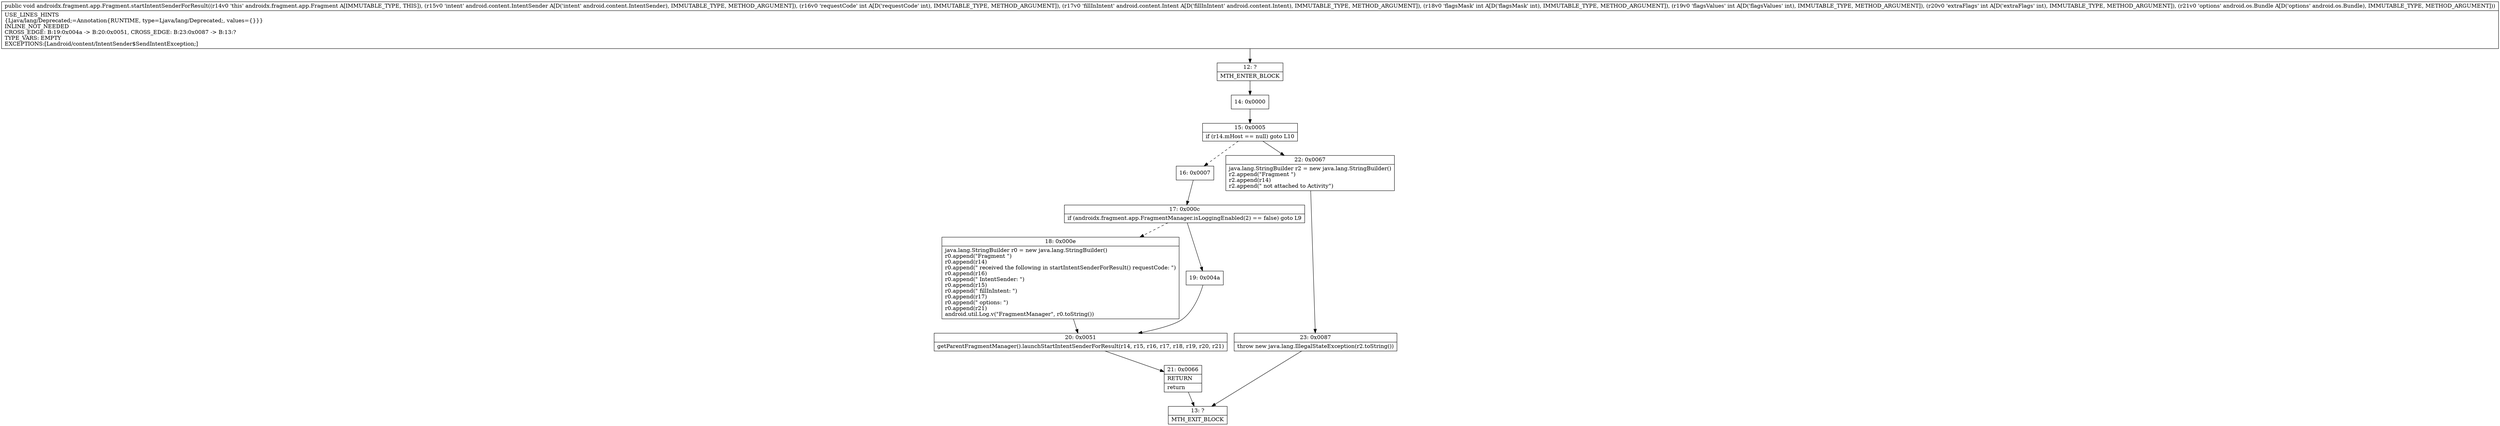 digraph "CFG forandroidx.fragment.app.Fragment.startIntentSenderForResult(Landroid\/content\/IntentSender;ILandroid\/content\/Intent;IIILandroid\/os\/Bundle;)V" {
Node_12 [shape=record,label="{12\:\ ?|MTH_ENTER_BLOCK\l}"];
Node_14 [shape=record,label="{14\:\ 0x0000}"];
Node_15 [shape=record,label="{15\:\ 0x0005|if (r14.mHost == null) goto L10\l}"];
Node_16 [shape=record,label="{16\:\ 0x0007}"];
Node_17 [shape=record,label="{17\:\ 0x000c|if (androidx.fragment.app.FragmentManager.isLoggingEnabled(2) == false) goto L9\l}"];
Node_18 [shape=record,label="{18\:\ 0x000e|java.lang.StringBuilder r0 = new java.lang.StringBuilder()\lr0.append(\"Fragment \")\lr0.append(r14)\lr0.append(\" received the following in startIntentSenderForResult() requestCode: \")\lr0.append(r16)\lr0.append(\" IntentSender: \")\lr0.append(r15)\lr0.append(\" fillInIntent: \")\lr0.append(r17)\lr0.append(\" options: \")\lr0.append(r21)\landroid.util.Log.v(\"FragmentManager\", r0.toString())\l}"];
Node_20 [shape=record,label="{20\:\ 0x0051|getParentFragmentManager().launchStartIntentSenderForResult(r14, r15, r16, r17, r18, r19, r20, r21)\l}"];
Node_21 [shape=record,label="{21\:\ 0x0066|RETURN\l|return\l}"];
Node_13 [shape=record,label="{13\:\ ?|MTH_EXIT_BLOCK\l}"];
Node_19 [shape=record,label="{19\:\ 0x004a}"];
Node_22 [shape=record,label="{22\:\ 0x0067|java.lang.StringBuilder r2 = new java.lang.StringBuilder()\lr2.append(\"Fragment \")\lr2.append(r14)\lr2.append(\" not attached to Activity\")\l}"];
Node_23 [shape=record,label="{23\:\ 0x0087|throw new java.lang.IllegalStateException(r2.toString())\l}"];
MethodNode[shape=record,label="{public void androidx.fragment.app.Fragment.startIntentSenderForResult((r14v0 'this' androidx.fragment.app.Fragment A[IMMUTABLE_TYPE, THIS]), (r15v0 'intent' android.content.IntentSender A[D('intent' android.content.IntentSender), IMMUTABLE_TYPE, METHOD_ARGUMENT]), (r16v0 'requestCode' int A[D('requestCode' int), IMMUTABLE_TYPE, METHOD_ARGUMENT]), (r17v0 'fillInIntent' android.content.Intent A[D('fillInIntent' android.content.Intent), IMMUTABLE_TYPE, METHOD_ARGUMENT]), (r18v0 'flagsMask' int A[D('flagsMask' int), IMMUTABLE_TYPE, METHOD_ARGUMENT]), (r19v0 'flagsValues' int A[D('flagsValues' int), IMMUTABLE_TYPE, METHOD_ARGUMENT]), (r20v0 'extraFlags' int A[D('extraFlags' int), IMMUTABLE_TYPE, METHOD_ARGUMENT]), (r21v0 'options' android.os.Bundle A[D('options' android.os.Bundle), IMMUTABLE_TYPE, METHOD_ARGUMENT]))  | USE_LINES_HINTS\l\{Ljava\/lang\/Deprecated;=Annotation\{RUNTIME, type=Ljava\/lang\/Deprecated;, values=\{\}\}\}\lINLINE_NOT_NEEDED\lCROSS_EDGE: B:19:0x004a \-\> B:20:0x0051, CROSS_EDGE: B:23:0x0087 \-\> B:13:?\lTYPE_VARS: EMPTY\lEXCEPTIONS:[Landroid\/content\/IntentSender$SendIntentException;]\l}"];
MethodNode -> Node_12;Node_12 -> Node_14;
Node_14 -> Node_15;
Node_15 -> Node_16[style=dashed];
Node_15 -> Node_22;
Node_16 -> Node_17;
Node_17 -> Node_18[style=dashed];
Node_17 -> Node_19;
Node_18 -> Node_20;
Node_20 -> Node_21;
Node_21 -> Node_13;
Node_19 -> Node_20;
Node_22 -> Node_23;
Node_23 -> Node_13;
}

